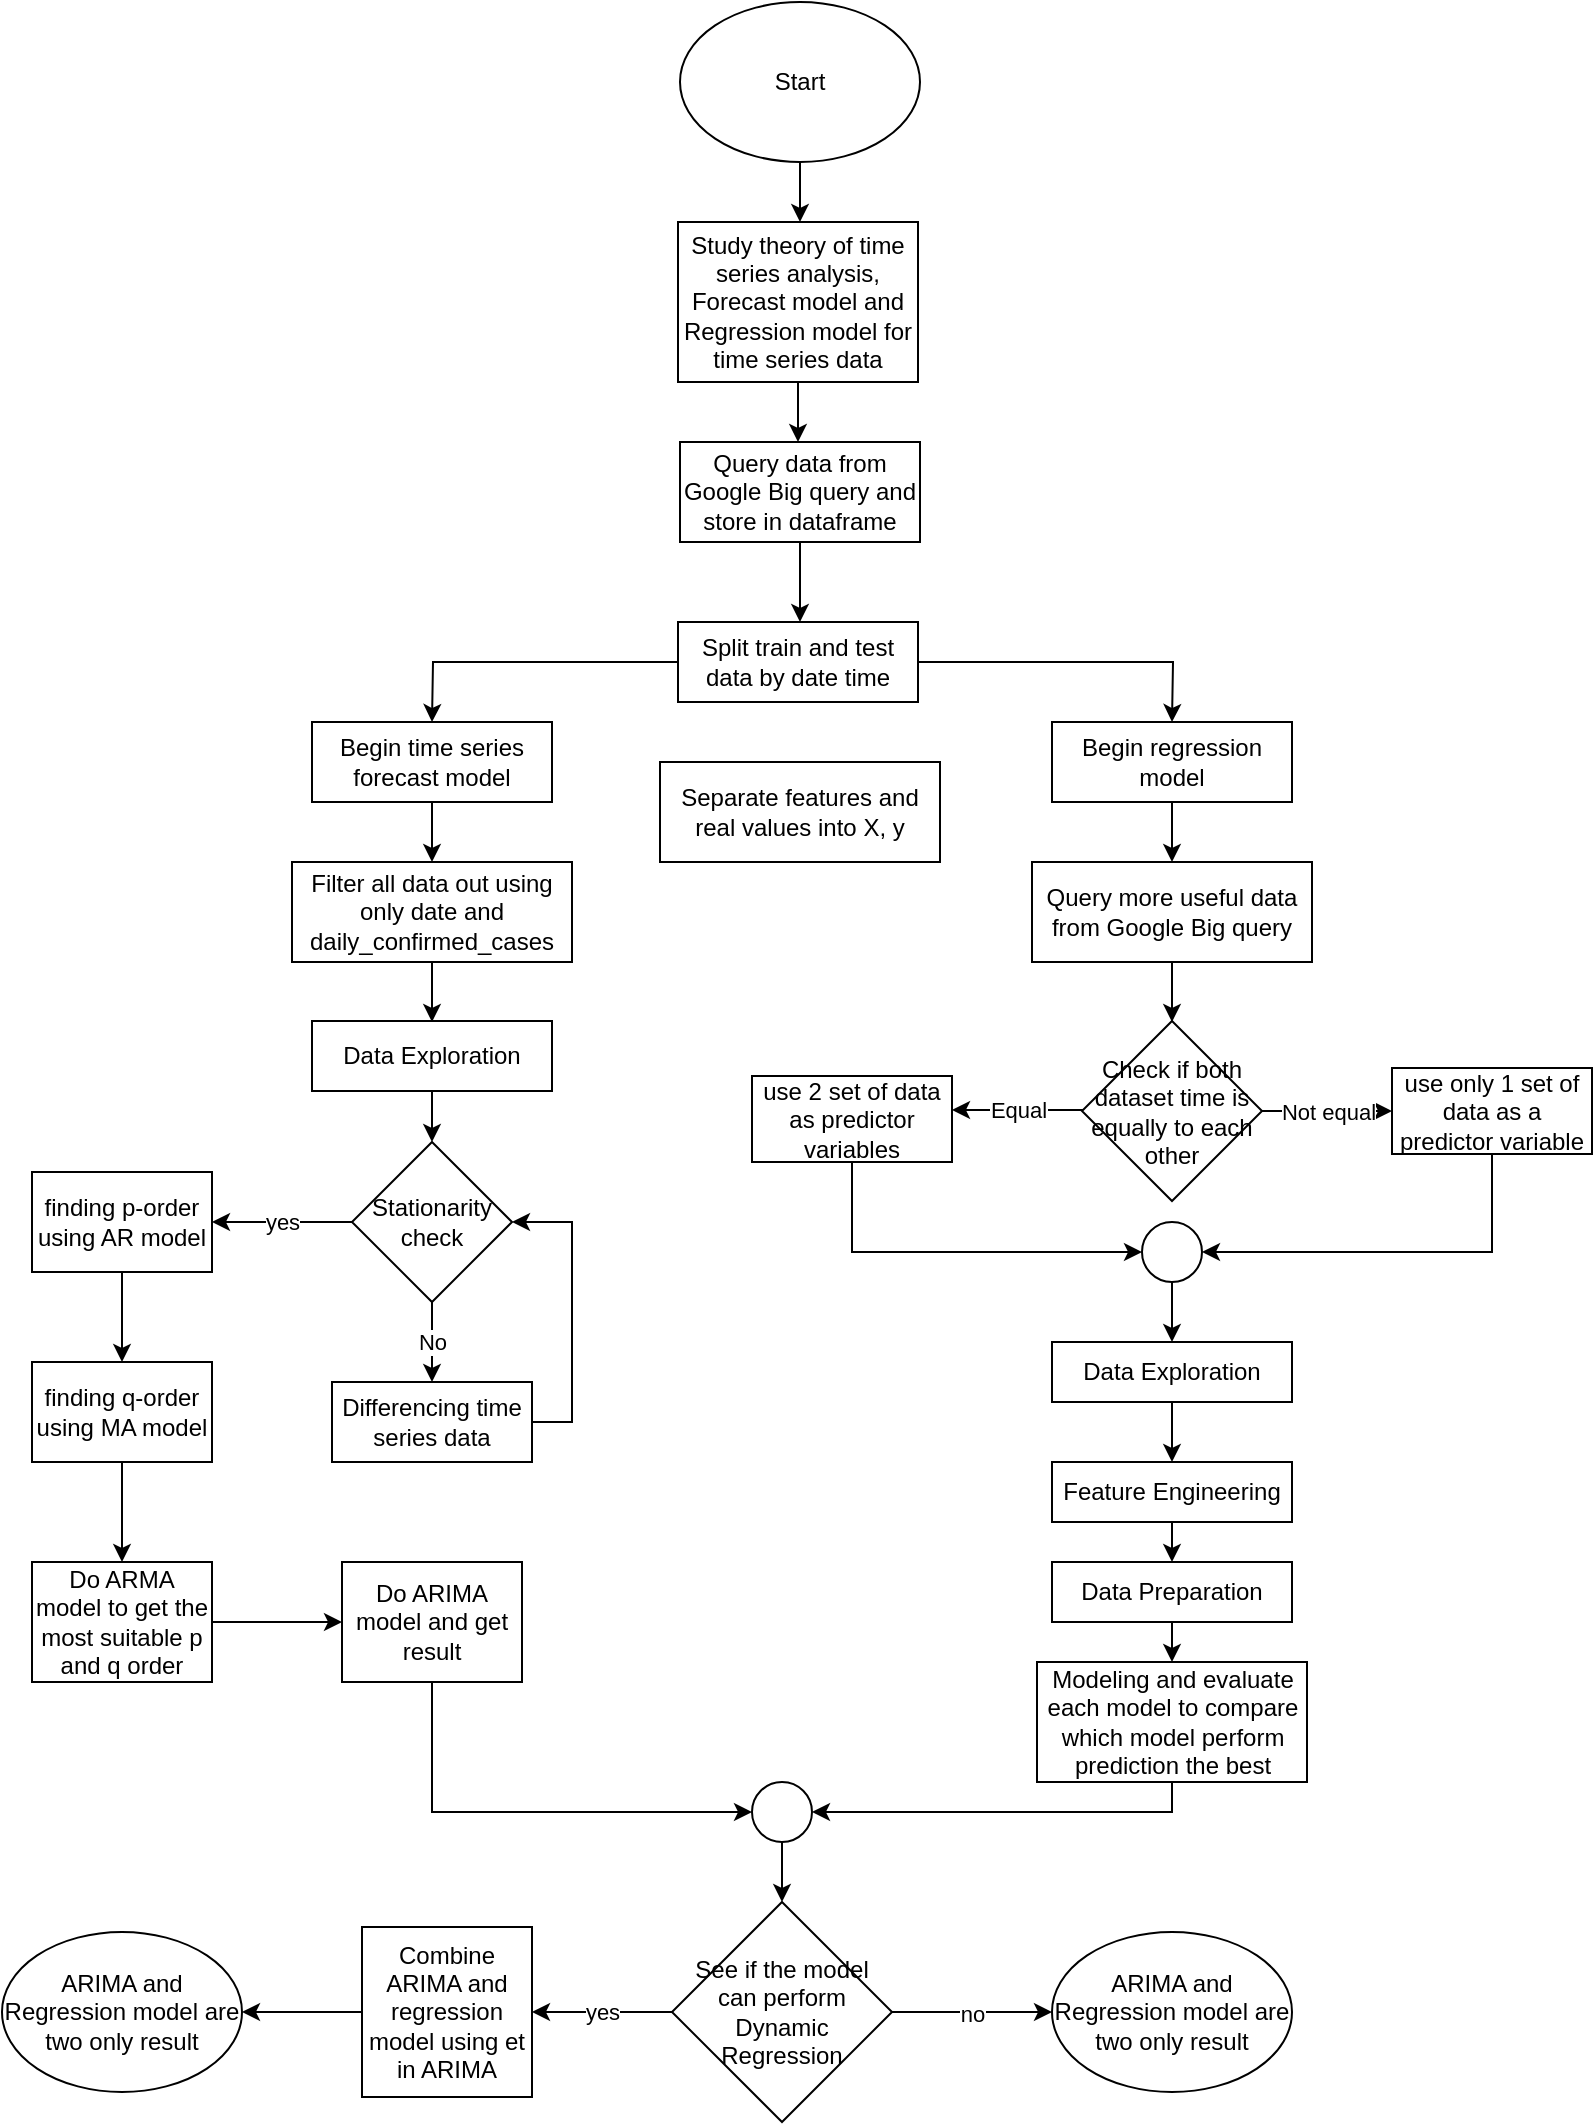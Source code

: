 <mxfile version="13.0.9" type="device"><diagram id="C5RBs43oDa-KdzZeNtuy" name="Page-1"><mxGraphModel dx="1221" dy="587" grid="1" gridSize="10" guides="1" tooltips="1" connect="1" arrows="1" fold="1" page="1" pageScale="1" pageWidth="827" pageHeight="1169" math="0" shadow="0"><root><mxCell id="WIyWlLk6GJQsqaUBKTNV-0"/><mxCell id="WIyWlLk6GJQsqaUBKTNV-1" parent="WIyWlLk6GJQsqaUBKTNV-0"/><mxCell id="u2eoDhnUesNjCKCs5u0p-3" style="edgeStyle=orthogonalEdgeStyle;rounded=0;orthogonalLoop=1;jettySize=auto;html=1;" edge="1" parent="WIyWlLk6GJQsqaUBKTNV-1" source="u2eoDhnUesNjCKCs5u0p-0"><mxGeometry relative="1" as="geometry"><mxPoint x="414" y="150" as="targetPoint"/></mxGeometry></mxCell><mxCell id="u2eoDhnUesNjCKCs5u0p-0" value="Start" style="ellipse;whiteSpace=wrap;html=1;" vertex="1" parent="WIyWlLk6GJQsqaUBKTNV-1"><mxGeometry x="354" y="40" width="120" height="80" as="geometry"/></mxCell><mxCell id="u2eoDhnUesNjCKCs5u0p-5" style="edgeStyle=orthogonalEdgeStyle;rounded=0;orthogonalLoop=1;jettySize=auto;html=1;" edge="1" parent="WIyWlLk6GJQsqaUBKTNV-1" source="u2eoDhnUesNjCKCs5u0p-4"><mxGeometry relative="1" as="geometry"><mxPoint x="413.0" y="260" as="targetPoint"/></mxGeometry></mxCell><mxCell id="u2eoDhnUesNjCKCs5u0p-4" value="Study theory of time series analysis, Forecast model and Regression model for time series data" style="rounded=0;whiteSpace=wrap;html=1;" vertex="1" parent="WIyWlLk6GJQsqaUBKTNV-1"><mxGeometry x="353" y="150" width="120" height="80" as="geometry"/></mxCell><mxCell id="u2eoDhnUesNjCKCs5u0p-7" style="edgeStyle=orthogonalEdgeStyle;rounded=0;orthogonalLoop=1;jettySize=auto;html=1;" edge="1" parent="WIyWlLk6GJQsqaUBKTNV-1" source="u2eoDhnUesNjCKCs5u0p-6"><mxGeometry relative="1" as="geometry"><mxPoint x="414" y="350" as="targetPoint"/></mxGeometry></mxCell><mxCell id="u2eoDhnUesNjCKCs5u0p-6" value="Query data from Google Big query and store in dataframe" style="rounded=0;whiteSpace=wrap;html=1;" vertex="1" parent="WIyWlLk6GJQsqaUBKTNV-1"><mxGeometry x="354" y="260" width="120" height="50" as="geometry"/></mxCell><mxCell id="u2eoDhnUesNjCKCs5u0p-12" style="edgeStyle=orthogonalEdgeStyle;rounded=0;orthogonalLoop=1;jettySize=auto;html=1;" edge="1" parent="WIyWlLk6GJQsqaUBKTNV-1" source="u2eoDhnUesNjCKCs5u0p-11"><mxGeometry relative="1" as="geometry"><mxPoint x="600" y="400" as="targetPoint"/></mxGeometry></mxCell><mxCell id="u2eoDhnUesNjCKCs5u0p-13" style="edgeStyle=orthogonalEdgeStyle;rounded=0;orthogonalLoop=1;jettySize=auto;html=1;" edge="1" parent="WIyWlLk6GJQsqaUBKTNV-1" source="u2eoDhnUesNjCKCs5u0p-11"><mxGeometry relative="1" as="geometry"><mxPoint x="230" y="400" as="targetPoint"/></mxGeometry></mxCell><mxCell id="u2eoDhnUesNjCKCs5u0p-11" value="Split train and test data by date time" style="rounded=0;whiteSpace=wrap;html=1;" vertex="1" parent="WIyWlLk6GJQsqaUBKTNV-1"><mxGeometry x="353" y="350" width="120" height="40" as="geometry"/></mxCell><mxCell id="u2eoDhnUesNjCKCs5u0p-16" style="edgeStyle=orthogonalEdgeStyle;rounded=0;orthogonalLoop=1;jettySize=auto;html=1;" edge="1" parent="WIyWlLk6GJQsqaUBKTNV-1" source="u2eoDhnUesNjCKCs5u0p-14"><mxGeometry relative="1" as="geometry"><mxPoint x="230" y="470" as="targetPoint"/></mxGeometry></mxCell><mxCell id="u2eoDhnUesNjCKCs5u0p-14" value="Begin time series forecast model" style="rounded=0;whiteSpace=wrap;html=1;" vertex="1" parent="WIyWlLk6GJQsqaUBKTNV-1"><mxGeometry x="170" y="400" width="120" height="40" as="geometry"/></mxCell><mxCell id="u2eoDhnUesNjCKCs5u0p-21" style="edgeStyle=orthogonalEdgeStyle;rounded=0;orthogonalLoop=1;jettySize=auto;html=1;" edge="1" parent="WIyWlLk6GJQsqaUBKTNV-1" source="u2eoDhnUesNjCKCs5u0p-15"><mxGeometry relative="1" as="geometry"><mxPoint x="600" y="470" as="targetPoint"/></mxGeometry></mxCell><mxCell id="u2eoDhnUesNjCKCs5u0p-15" value="Begin regression model" style="rounded=0;whiteSpace=wrap;html=1;" vertex="1" parent="WIyWlLk6GJQsqaUBKTNV-1"><mxGeometry x="540" y="400" width="120" height="40" as="geometry"/></mxCell><mxCell id="u2eoDhnUesNjCKCs5u0p-22" style="edgeStyle=orthogonalEdgeStyle;rounded=0;orthogonalLoop=1;jettySize=auto;html=1;" edge="1" parent="WIyWlLk6GJQsqaUBKTNV-1" source="u2eoDhnUesNjCKCs5u0p-17"><mxGeometry relative="1" as="geometry"><mxPoint x="230" y="550" as="targetPoint"/></mxGeometry></mxCell><mxCell id="u2eoDhnUesNjCKCs5u0p-17" value="Filter all data out using only date and daily_confirmed_cases" style="rounded=0;whiteSpace=wrap;html=1;" vertex="1" parent="WIyWlLk6GJQsqaUBKTNV-1"><mxGeometry x="160" y="470" width="140" height="50" as="geometry"/></mxCell><mxCell id="u2eoDhnUesNjCKCs5u0p-28" style="edgeStyle=orthogonalEdgeStyle;rounded=0;orthogonalLoop=1;jettySize=auto;html=1;" edge="1" parent="WIyWlLk6GJQsqaUBKTNV-1" source="u2eoDhnUesNjCKCs5u0p-24"><mxGeometry relative="1" as="geometry"><mxPoint x="230" y="610" as="targetPoint"/></mxGeometry></mxCell><mxCell id="u2eoDhnUesNjCKCs5u0p-24" value="Data Exploration" style="rounded=0;whiteSpace=wrap;html=1;" vertex="1" parent="WIyWlLk6GJQsqaUBKTNV-1"><mxGeometry x="170" y="549.5" width="120" height="35" as="geometry"/></mxCell><mxCell id="u2eoDhnUesNjCKCs5u0p-32" value="No" style="edgeStyle=orthogonalEdgeStyle;rounded=0;orthogonalLoop=1;jettySize=auto;html=1;" edge="1" parent="WIyWlLk6GJQsqaUBKTNV-1" source="u2eoDhnUesNjCKCs5u0p-29" target="u2eoDhnUesNjCKCs5u0p-33"><mxGeometry relative="1" as="geometry"><mxPoint x="140" y="650" as="targetPoint"/></mxGeometry></mxCell><mxCell id="u2eoDhnUesNjCKCs5u0p-35" value="yes" style="edgeStyle=orthogonalEdgeStyle;rounded=0;orthogonalLoop=1;jettySize=auto;html=1;" edge="1" parent="WIyWlLk6GJQsqaUBKTNV-1" source="u2eoDhnUesNjCKCs5u0p-29"><mxGeometry relative="1" as="geometry"><mxPoint x="120" y="650" as="targetPoint"/></mxGeometry></mxCell><mxCell id="u2eoDhnUesNjCKCs5u0p-29" value="&lt;span&gt;Stationarity check&lt;/span&gt;" style="rhombus;whiteSpace=wrap;html=1;" vertex="1" parent="WIyWlLk6GJQsqaUBKTNV-1"><mxGeometry x="190" y="610" width="80" height="80" as="geometry"/></mxCell><mxCell id="u2eoDhnUesNjCKCs5u0p-34" style="edgeStyle=orthogonalEdgeStyle;rounded=0;orthogonalLoop=1;jettySize=auto;html=1;entryX=1;entryY=0.5;entryDx=0;entryDy=0;" edge="1" parent="WIyWlLk6GJQsqaUBKTNV-1" source="u2eoDhnUesNjCKCs5u0p-33" target="u2eoDhnUesNjCKCs5u0p-29"><mxGeometry relative="1" as="geometry"><mxPoint x="280" y="650" as="targetPoint"/><Array as="points"><mxPoint x="230" y="750"/><mxPoint x="300" y="750"/><mxPoint x="300" y="650"/></Array></mxGeometry></mxCell><mxCell id="u2eoDhnUesNjCKCs5u0p-33" value="Differencing time series data" style="rounded=0;whiteSpace=wrap;html=1;" vertex="1" parent="WIyWlLk6GJQsqaUBKTNV-1"><mxGeometry x="180" y="730" width="100" height="40" as="geometry"/></mxCell><mxCell id="u2eoDhnUesNjCKCs5u0p-40" style="edgeStyle=orthogonalEdgeStyle;rounded=0;orthogonalLoop=1;jettySize=auto;html=1;entryX=0.5;entryY=0;entryDx=0;entryDy=0;" edge="1" parent="WIyWlLk6GJQsqaUBKTNV-1" source="u2eoDhnUesNjCKCs5u0p-36" target="u2eoDhnUesNjCKCs5u0p-37"><mxGeometry relative="1" as="geometry"/></mxCell><mxCell id="u2eoDhnUesNjCKCs5u0p-36" value="finding p-order using AR model" style="rounded=0;whiteSpace=wrap;html=1;" vertex="1" parent="WIyWlLk6GJQsqaUBKTNV-1"><mxGeometry x="30" y="625" width="90" height="50" as="geometry"/></mxCell><mxCell id="u2eoDhnUesNjCKCs5u0p-41" style="edgeStyle=orthogonalEdgeStyle;rounded=0;orthogonalLoop=1;jettySize=auto;html=1;" edge="1" parent="WIyWlLk6GJQsqaUBKTNV-1" source="u2eoDhnUesNjCKCs5u0p-37"><mxGeometry relative="1" as="geometry"><mxPoint x="75" y="820" as="targetPoint"/></mxGeometry></mxCell><mxCell id="u2eoDhnUesNjCKCs5u0p-37" value="finding q-order using MA model" style="rounded=0;whiteSpace=wrap;html=1;" vertex="1" parent="WIyWlLk6GJQsqaUBKTNV-1"><mxGeometry x="30" y="720" width="90" height="50" as="geometry"/></mxCell><mxCell id="u2eoDhnUesNjCKCs5u0p-44" style="edgeStyle=orthogonalEdgeStyle;rounded=0;orthogonalLoop=1;jettySize=auto;html=1;entryX=0;entryY=0.5;entryDx=0;entryDy=0;" edge="1" parent="WIyWlLk6GJQsqaUBKTNV-1" source="u2eoDhnUesNjCKCs5u0p-42" target="u2eoDhnUesNjCKCs5u0p-43"><mxGeometry relative="1" as="geometry"/></mxCell><mxCell id="u2eoDhnUesNjCKCs5u0p-42" value="Do ARMA model to get the most suitable p and q order" style="rounded=0;whiteSpace=wrap;html=1;" vertex="1" parent="WIyWlLk6GJQsqaUBKTNV-1"><mxGeometry x="30" y="820" width="90" height="60" as="geometry"/></mxCell><mxCell id="u2eoDhnUesNjCKCs5u0p-69" style="edgeStyle=orthogonalEdgeStyle;rounded=0;orthogonalLoop=1;jettySize=auto;html=1;entryX=0;entryY=0.5;entryDx=0;entryDy=0;" edge="1" parent="WIyWlLk6GJQsqaUBKTNV-1" source="u2eoDhnUesNjCKCs5u0p-43" target="u2eoDhnUesNjCKCs5u0p-67"><mxGeometry relative="1" as="geometry"><Array as="points"><mxPoint x="230" y="945"/></Array></mxGeometry></mxCell><mxCell id="u2eoDhnUesNjCKCs5u0p-43" value="Do ARIMA model and get result" style="rounded=0;whiteSpace=wrap;html=1;" vertex="1" parent="WIyWlLk6GJQsqaUBKTNV-1"><mxGeometry x="185" y="820" width="90" height="60" as="geometry"/></mxCell><mxCell id="u2eoDhnUesNjCKCs5u0p-45" value="Separate features and real values into X, y" style="rounded=0;whiteSpace=wrap;html=1;" vertex="1" parent="WIyWlLk6GJQsqaUBKTNV-1"><mxGeometry x="344" y="420" width="140" height="50" as="geometry"/></mxCell><mxCell id="u2eoDhnUesNjCKCs5u0p-47" style="edgeStyle=orthogonalEdgeStyle;rounded=0;orthogonalLoop=1;jettySize=auto;html=1;" edge="1" parent="WIyWlLk6GJQsqaUBKTNV-1" source="u2eoDhnUesNjCKCs5u0p-46"><mxGeometry relative="1" as="geometry"><mxPoint x="600" y="550" as="targetPoint"/></mxGeometry></mxCell><mxCell id="u2eoDhnUesNjCKCs5u0p-46" value="Query more useful data from Google Big query" style="rounded=0;whiteSpace=wrap;html=1;" vertex="1" parent="WIyWlLk6GJQsqaUBKTNV-1"><mxGeometry x="530" y="470" width="140" height="50" as="geometry"/></mxCell><mxCell id="u2eoDhnUesNjCKCs5u0p-49" value="Equal" style="edgeStyle=orthogonalEdgeStyle;rounded=0;orthogonalLoop=1;jettySize=auto;html=1;" edge="1" parent="WIyWlLk6GJQsqaUBKTNV-1" source="u2eoDhnUesNjCKCs5u0p-48"><mxGeometry relative="1" as="geometry"><mxPoint x="490" y="594" as="targetPoint"/></mxGeometry></mxCell><mxCell id="u2eoDhnUesNjCKCs5u0p-53" value="Not equal" style="edgeStyle=orthogonalEdgeStyle;rounded=0;orthogonalLoop=1;jettySize=auto;html=1;entryX=0;entryY=0.5;entryDx=0;entryDy=0;" edge="1" parent="WIyWlLk6GJQsqaUBKTNV-1" source="u2eoDhnUesNjCKCs5u0p-48" target="u2eoDhnUesNjCKCs5u0p-51"><mxGeometry relative="1" as="geometry"/></mxCell><mxCell id="u2eoDhnUesNjCKCs5u0p-48" value="Check if both dataset time is equally to each other" style="rhombus;whiteSpace=wrap;html=1;" vertex="1" parent="WIyWlLk6GJQsqaUBKTNV-1"><mxGeometry x="555" y="549.5" width="90" height="90" as="geometry"/></mxCell><mxCell id="u2eoDhnUesNjCKCs5u0p-56" style="edgeStyle=orthogonalEdgeStyle;rounded=0;orthogonalLoop=1;jettySize=auto;html=1;entryX=0;entryY=0.5;entryDx=0;entryDy=0;" edge="1" parent="WIyWlLk6GJQsqaUBKTNV-1" source="u2eoDhnUesNjCKCs5u0p-50" target="u2eoDhnUesNjCKCs5u0p-57"><mxGeometry relative="1" as="geometry"><mxPoint x="440" y="680" as="targetPoint"/><Array as="points"><mxPoint x="440" y="665"/></Array></mxGeometry></mxCell><mxCell id="u2eoDhnUesNjCKCs5u0p-50" value="use 2 set of data as predictor variables" style="rounded=0;whiteSpace=wrap;html=1;" vertex="1" parent="WIyWlLk6GJQsqaUBKTNV-1"><mxGeometry x="390" y="577" width="100" height="43" as="geometry"/></mxCell><mxCell id="u2eoDhnUesNjCKCs5u0p-55" value="" style="edgeStyle=orthogonalEdgeStyle;rounded=0;orthogonalLoop=1;jettySize=auto;html=1;entryX=1;entryY=0.5;entryDx=0;entryDy=0;" edge="1" parent="WIyWlLk6GJQsqaUBKTNV-1" source="u2eoDhnUesNjCKCs5u0p-51" target="u2eoDhnUesNjCKCs5u0p-57"><mxGeometry relative="1" as="geometry"><mxPoint x="760" y="680" as="targetPoint"/><Array as="points"><mxPoint x="760" y="665"/></Array></mxGeometry></mxCell><mxCell id="u2eoDhnUesNjCKCs5u0p-51" value="use only 1 set of data as a predictor variable" style="rounded=0;whiteSpace=wrap;html=1;" vertex="1" parent="WIyWlLk6GJQsqaUBKTNV-1"><mxGeometry x="710" y="573" width="100" height="43" as="geometry"/></mxCell><mxCell id="u2eoDhnUesNjCKCs5u0p-58" style="edgeStyle=orthogonalEdgeStyle;rounded=0;orthogonalLoop=1;jettySize=auto;html=1;" edge="1" parent="WIyWlLk6GJQsqaUBKTNV-1" source="u2eoDhnUesNjCKCs5u0p-57"><mxGeometry relative="1" as="geometry"><mxPoint x="600" y="710" as="targetPoint"/></mxGeometry></mxCell><mxCell id="u2eoDhnUesNjCKCs5u0p-57" value="" style="ellipse;whiteSpace=wrap;html=1;aspect=fixed;" vertex="1" parent="WIyWlLk6GJQsqaUBKTNV-1"><mxGeometry x="585" y="650" width="30" height="30" as="geometry"/></mxCell><mxCell id="u2eoDhnUesNjCKCs5u0p-60" style="edgeStyle=orthogonalEdgeStyle;rounded=0;orthogonalLoop=1;jettySize=auto;html=1;" edge="1" parent="WIyWlLk6GJQsqaUBKTNV-1" source="u2eoDhnUesNjCKCs5u0p-59"><mxGeometry relative="1" as="geometry"><mxPoint x="600" y="770" as="targetPoint"/></mxGeometry></mxCell><mxCell id="u2eoDhnUesNjCKCs5u0p-59" value="Data Exploration" style="rounded=0;whiteSpace=wrap;html=1;" vertex="1" parent="WIyWlLk6GJQsqaUBKTNV-1"><mxGeometry x="540" y="710" width="120" height="30" as="geometry"/></mxCell><mxCell id="u2eoDhnUesNjCKCs5u0p-63" style="edgeStyle=orthogonalEdgeStyle;rounded=0;orthogonalLoop=1;jettySize=auto;html=1;" edge="1" parent="WIyWlLk6GJQsqaUBKTNV-1" source="u2eoDhnUesNjCKCs5u0p-61"><mxGeometry relative="1" as="geometry"><mxPoint x="600" y="820" as="targetPoint"/></mxGeometry></mxCell><mxCell id="u2eoDhnUesNjCKCs5u0p-61" value="Feature Engineering" style="rounded=0;whiteSpace=wrap;html=1;" vertex="1" parent="WIyWlLk6GJQsqaUBKTNV-1"><mxGeometry x="540" y="770" width="120" height="30" as="geometry"/></mxCell><mxCell id="u2eoDhnUesNjCKCs5u0p-65" style="edgeStyle=orthogonalEdgeStyle;rounded=0;orthogonalLoop=1;jettySize=auto;html=1;" edge="1" parent="WIyWlLk6GJQsqaUBKTNV-1" source="u2eoDhnUesNjCKCs5u0p-62"><mxGeometry relative="1" as="geometry"><mxPoint x="600" y="870" as="targetPoint"/></mxGeometry></mxCell><mxCell id="u2eoDhnUesNjCKCs5u0p-62" value="Data Preparation" style="rounded=0;whiteSpace=wrap;html=1;" vertex="1" parent="WIyWlLk6GJQsqaUBKTNV-1"><mxGeometry x="540" y="820" width="120" height="30" as="geometry"/></mxCell><mxCell id="u2eoDhnUesNjCKCs5u0p-68" style="edgeStyle=orthogonalEdgeStyle;rounded=0;orthogonalLoop=1;jettySize=auto;html=1;entryX=1;entryY=0.5;entryDx=0;entryDy=0;" edge="1" parent="WIyWlLk6GJQsqaUBKTNV-1" source="u2eoDhnUesNjCKCs5u0p-64" target="u2eoDhnUesNjCKCs5u0p-67"><mxGeometry relative="1" as="geometry"><Array as="points"><mxPoint x="600" y="945"/></Array></mxGeometry></mxCell><mxCell id="u2eoDhnUesNjCKCs5u0p-64" value="Modeling and evaluate each model to compare which model perform prediction the best" style="rounded=0;whiteSpace=wrap;html=1;" vertex="1" parent="WIyWlLk6GJQsqaUBKTNV-1"><mxGeometry x="532.5" y="870" width="135" height="60" as="geometry"/></mxCell><mxCell id="u2eoDhnUesNjCKCs5u0p-71" style="edgeStyle=orthogonalEdgeStyle;rounded=0;orthogonalLoop=1;jettySize=auto;html=1;" edge="1" parent="WIyWlLk6GJQsqaUBKTNV-1" source="u2eoDhnUesNjCKCs5u0p-67"><mxGeometry relative="1" as="geometry"><mxPoint x="405" y="990" as="targetPoint"/></mxGeometry></mxCell><mxCell id="u2eoDhnUesNjCKCs5u0p-67" value="" style="ellipse;whiteSpace=wrap;html=1;aspect=fixed;" vertex="1" parent="WIyWlLk6GJQsqaUBKTNV-1"><mxGeometry x="390" y="930" width="30" height="30" as="geometry"/></mxCell><mxCell id="u2eoDhnUesNjCKCs5u0p-72" value="yes" style="edgeStyle=orthogonalEdgeStyle;rounded=0;orthogonalLoop=1;jettySize=auto;html=1;" edge="1" parent="WIyWlLk6GJQsqaUBKTNV-1" source="u2eoDhnUesNjCKCs5u0p-70"><mxGeometry relative="1" as="geometry"><mxPoint x="280" y="1045" as="targetPoint"/></mxGeometry></mxCell><mxCell id="u2eoDhnUesNjCKCs5u0p-73" value="no" style="edgeStyle=orthogonalEdgeStyle;rounded=0;orthogonalLoop=1;jettySize=auto;html=1;" edge="1" parent="WIyWlLk6GJQsqaUBKTNV-1" source="u2eoDhnUesNjCKCs5u0p-70"><mxGeometry relative="1" as="geometry"><mxPoint x="540" y="1045" as="targetPoint"/></mxGeometry></mxCell><mxCell id="u2eoDhnUesNjCKCs5u0p-70" value="See if the model can perform Dynamic Regression" style="rhombus;whiteSpace=wrap;html=1;" vertex="1" parent="WIyWlLk6GJQsqaUBKTNV-1"><mxGeometry x="350" y="990" width="110" height="110" as="geometry"/></mxCell><mxCell id="u2eoDhnUesNjCKCs5u0p-74" value="ARIMA and Regression model are two only result" style="ellipse;whiteSpace=wrap;html=1;" vertex="1" parent="WIyWlLk6GJQsqaUBKTNV-1"><mxGeometry x="540" y="1005" width="120" height="80" as="geometry"/></mxCell><mxCell id="u2eoDhnUesNjCKCs5u0p-75" value="ARIMA and Regression model are two only result" style="ellipse;whiteSpace=wrap;html=1;" vertex="1" parent="WIyWlLk6GJQsqaUBKTNV-1"><mxGeometry x="15" y="1005" width="120" height="80" as="geometry"/></mxCell><mxCell id="u2eoDhnUesNjCKCs5u0p-77" style="edgeStyle=orthogonalEdgeStyle;rounded=0;orthogonalLoop=1;jettySize=auto;html=1;entryX=1;entryY=0.5;entryDx=0;entryDy=0;" edge="1" parent="WIyWlLk6GJQsqaUBKTNV-1" source="u2eoDhnUesNjCKCs5u0p-76" target="u2eoDhnUesNjCKCs5u0p-75"><mxGeometry relative="1" as="geometry"/></mxCell><mxCell id="u2eoDhnUesNjCKCs5u0p-76" value="Combine ARIMA and regression model using et in ARIMA" style="rounded=0;whiteSpace=wrap;html=1;" vertex="1" parent="WIyWlLk6GJQsqaUBKTNV-1"><mxGeometry x="195" y="1002.5" width="85" height="85" as="geometry"/></mxCell></root></mxGraphModel></diagram></mxfile>
